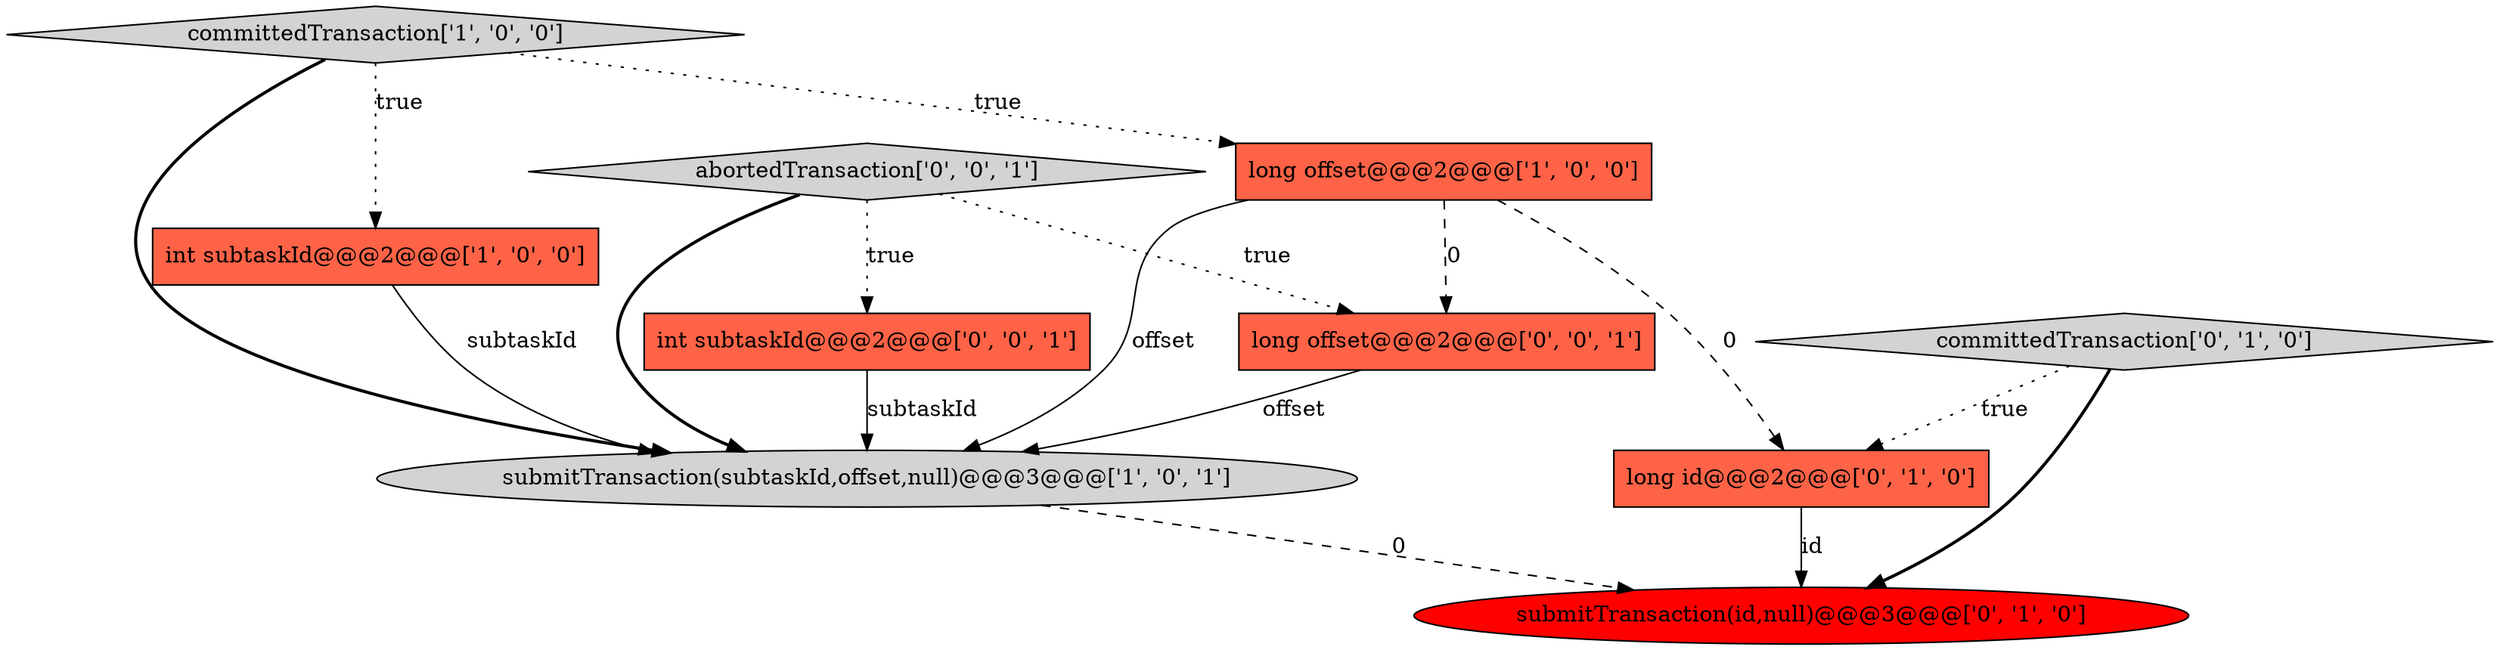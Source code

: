 digraph {
5 [style = filled, label = "long id@@@2@@@['0', '1', '0']", fillcolor = tomato, shape = box image = "AAA1AAABBB2BBB"];
2 [style = filled, label = "submitTransaction(subtaskId,offset,null)@@@3@@@['1', '0', '1']", fillcolor = lightgray, shape = ellipse image = "AAA0AAABBB1BBB"];
8 [style = filled, label = "abortedTransaction['0', '0', '1']", fillcolor = lightgray, shape = diamond image = "AAA0AAABBB3BBB"];
1 [style = filled, label = "long offset@@@2@@@['1', '0', '0']", fillcolor = tomato, shape = box image = "AAA1AAABBB1BBB"];
9 [style = filled, label = "long offset@@@2@@@['0', '0', '1']", fillcolor = tomato, shape = box image = "AAA0AAABBB3BBB"];
3 [style = filled, label = "committedTransaction['1', '0', '0']", fillcolor = lightgray, shape = diamond image = "AAA0AAABBB1BBB"];
4 [style = filled, label = "committedTransaction['0', '1', '0']", fillcolor = lightgray, shape = diamond image = "AAA0AAABBB2BBB"];
6 [style = filled, label = "submitTransaction(id,null)@@@3@@@['0', '1', '0']", fillcolor = red, shape = ellipse image = "AAA1AAABBB2BBB"];
0 [style = filled, label = "int subtaskId@@@2@@@['1', '0', '0']", fillcolor = tomato, shape = box image = "AAA0AAABBB1BBB"];
7 [style = filled, label = "int subtaskId@@@2@@@['0', '0', '1']", fillcolor = tomato, shape = box image = "AAA0AAABBB3BBB"];
4->5 [style = dotted, label="true"];
9->2 [style = solid, label="offset"];
1->2 [style = solid, label="offset"];
8->7 [style = dotted, label="true"];
1->9 [style = dashed, label="0"];
0->2 [style = solid, label="subtaskId"];
8->9 [style = dotted, label="true"];
1->5 [style = dashed, label="0"];
3->2 [style = bold, label=""];
8->2 [style = bold, label=""];
7->2 [style = solid, label="subtaskId"];
4->6 [style = bold, label=""];
3->1 [style = dotted, label="true"];
5->6 [style = solid, label="id"];
3->0 [style = dotted, label="true"];
2->6 [style = dashed, label="0"];
}
